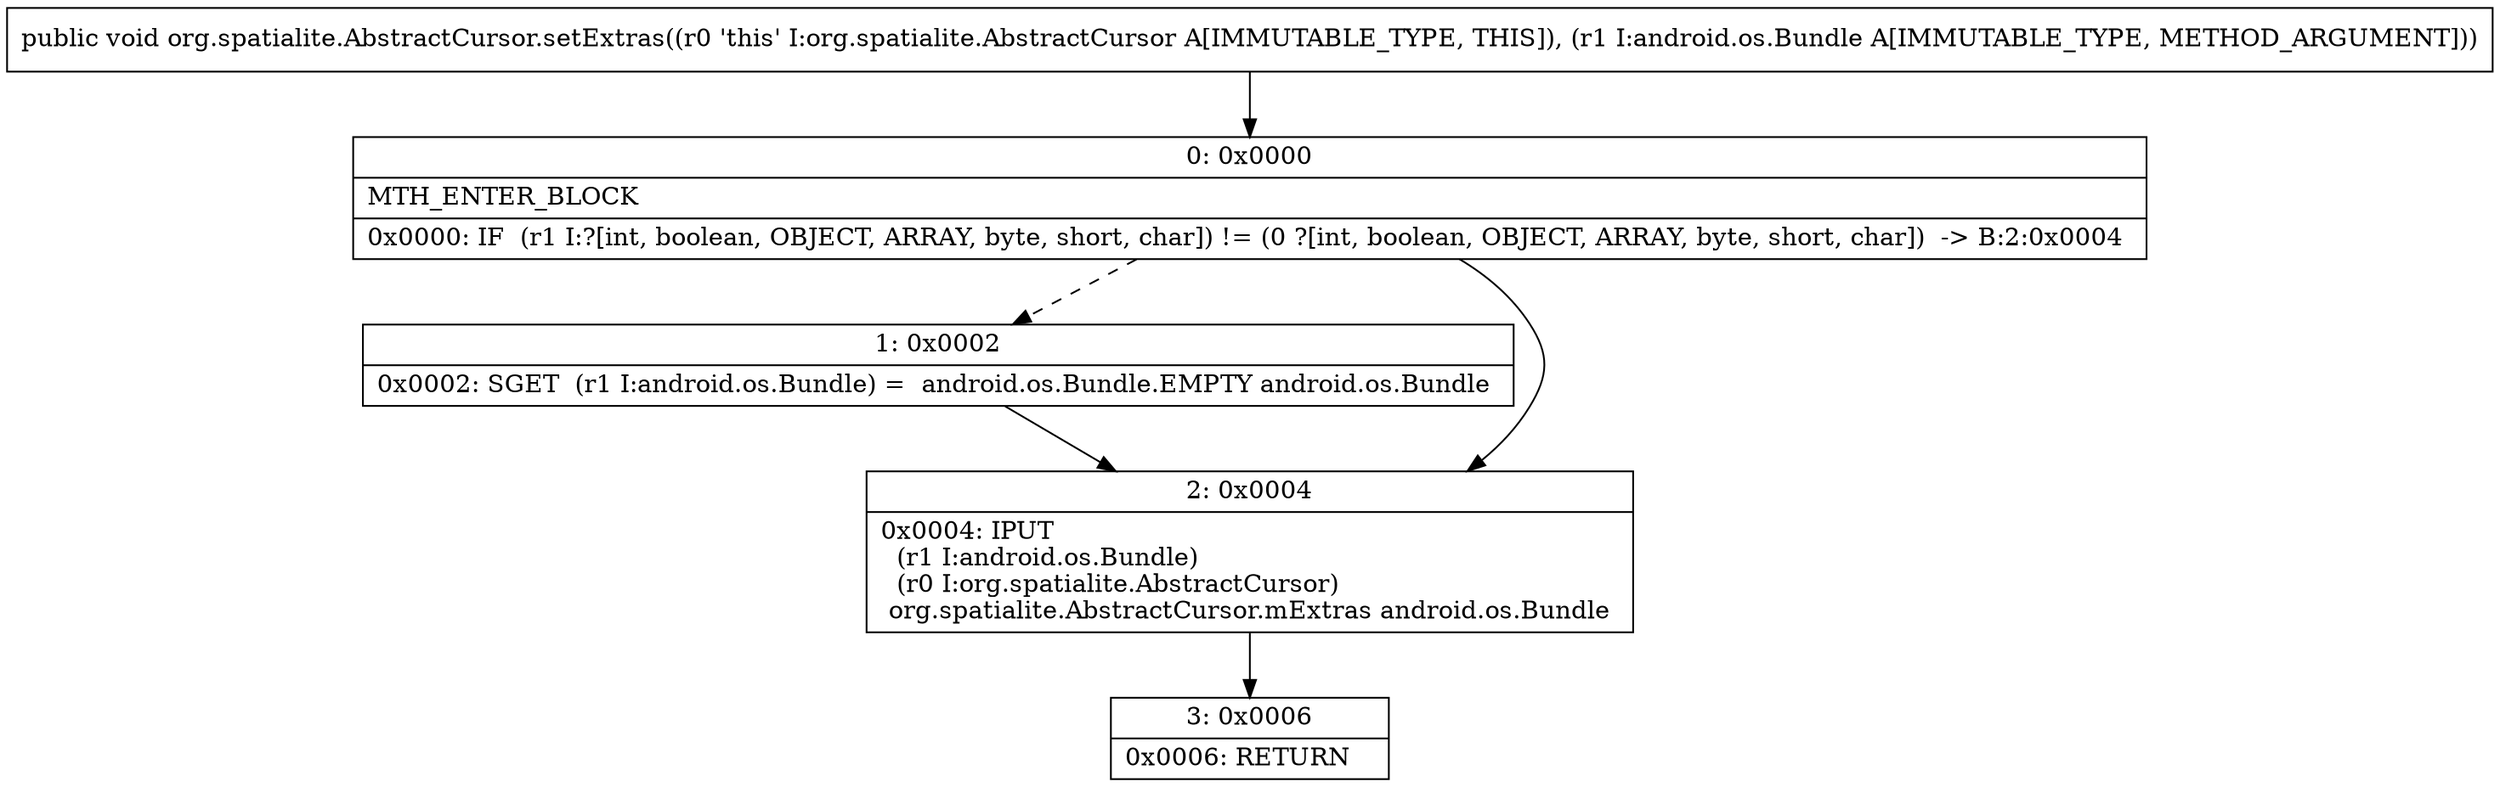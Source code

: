 digraph "CFG fororg.spatialite.AbstractCursor.setExtras(Landroid\/os\/Bundle;)V" {
Node_0 [shape=record,label="{0\:\ 0x0000|MTH_ENTER_BLOCK\l|0x0000: IF  (r1 I:?[int, boolean, OBJECT, ARRAY, byte, short, char]) != (0 ?[int, boolean, OBJECT, ARRAY, byte, short, char])  \-\> B:2:0x0004 \l}"];
Node_1 [shape=record,label="{1\:\ 0x0002|0x0002: SGET  (r1 I:android.os.Bundle) =  android.os.Bundle.EMPTY android.os.Bundle \l}"];
Node_2 [shape=record,label="{2\:\ 0x0004|0x0004: IPUT  \l  (r1 I:android.os.Bundle)\l  (r0 I:org.spatialite.AbstractCursor)\l org.spatialite.AbstractCursor.mExtras android.os.Bundle \l}"];
Node_3 [shape=record,label="{3\:\ 0x0006|0x0006: RETURN   \l}"];
MethodNode[shape=record,label="{public void org.spatialite.AbstractCursor.setExtras((r0 'this' I:org.spatialite.AbstractCursor A[IMMUTABLE_TYPE, THIS]), (r1 I:android.os.Bundle A[IMMUTABLE_TYPE, METHOD_ARGUMENT])) }"];
MethodNode -> Node_0;
Node_0 -> Node_1[style=dashed];
Node_0 -> Node_2;
Node_1 -> Node_2;
Node_2 -> Node_3;
}

